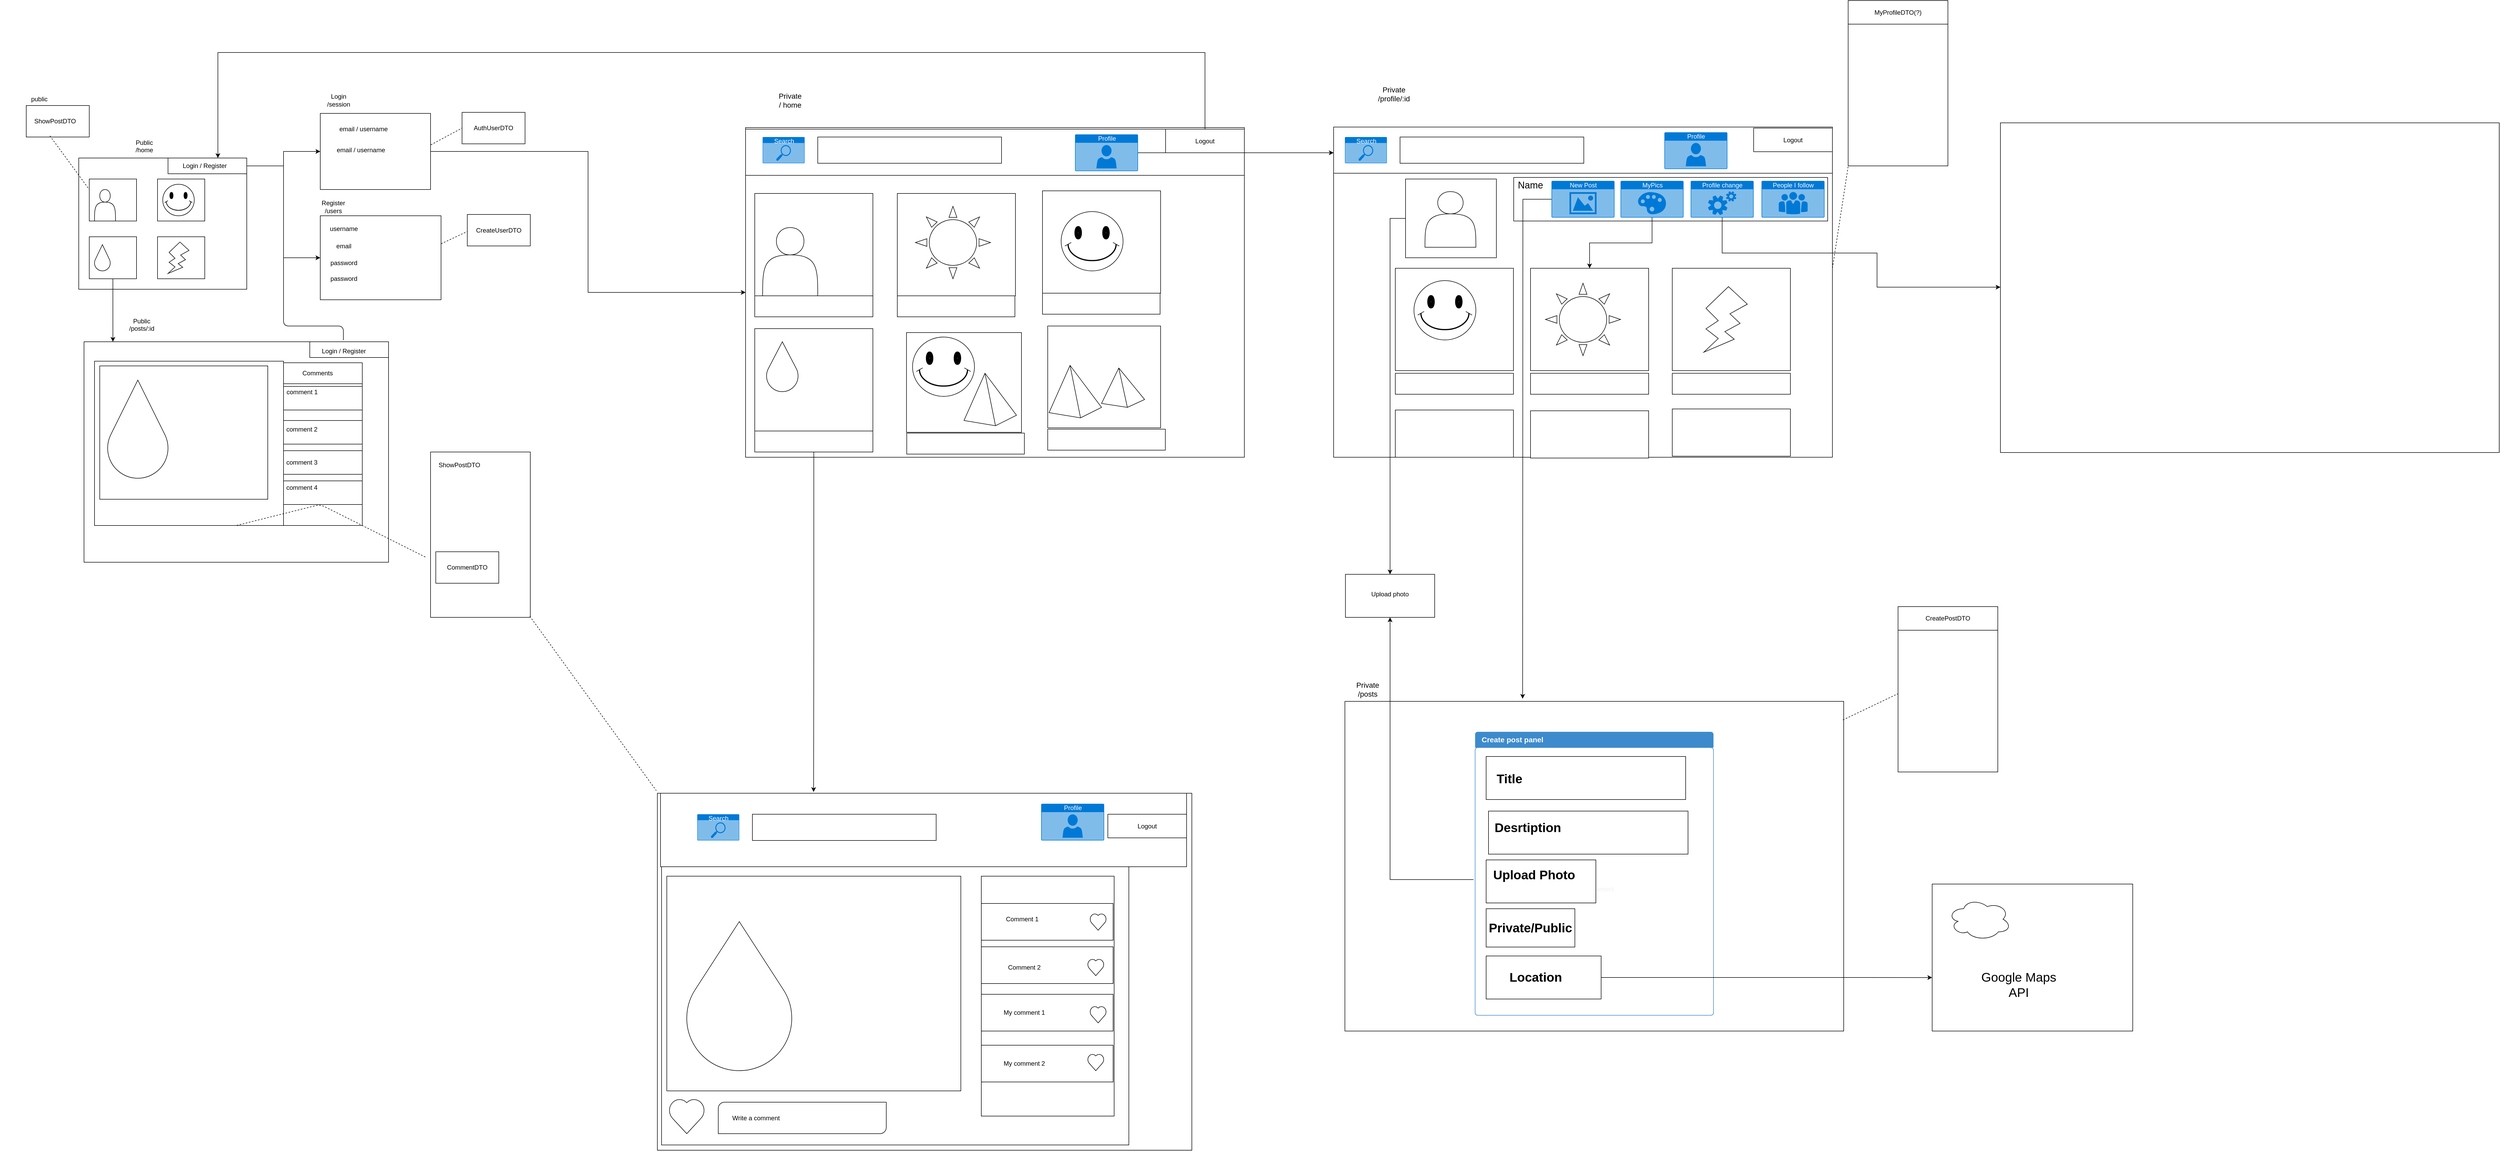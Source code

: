 <mxfile version="12.2.6" type="gitlab" pages="1">
  <diagram id="bNXygQLO8LMXLEQRobcn" name="Page-1">
    <mxGraphModel dx="2615" dy="2204" grid="1" gridSize="10" guides="1" tooltips="1" connect="1" arrows="1" fold="1" page="1" pageScale="1" pageWidth="827" pageHeight="1169" math="0" shadow="0">
      <root>
        <mxCell id="0"/>
        <mxCell id="1" parent="0"/>
        <mxCell id="ZeyeyYZVUVEV75W58zli-1" value="" style="rounded=0;whiteSpace=wrap;html=1;" vertex="1" parent="1">
          <mxGeometry x="60" y="120" width="320" height="250" as="geometry"/>
        </mxCell>
        <mxCell id="ZeyeyYZVUVEV75W58zli-2" value="&lt;div&gt;Public&lt;/div&gt;&lt;div&gt;/home&lt;/div&gt;&lt;div&gt;&lt;br&gt;&lt;/div&gt;" style="text;html=1;strokeColor=none;fillColor=none;align=center;verticalAlign=middle;whiteSpace=wrap;rounded=0;" vertex="1" parent="1">
          <mxGeometry x="110" y="80" width="150" height="50" as="geometry"/>
        </mxCell>
        <mxCell id="ZeyeyYZVUVEV75W58zli-4" value="" style="rounded=0;whiteSpace=wrap;html=1;" vertex="1" parent="1">
          <mxGeometry x="80" y="160" width="90" height="80" as="geometry"/>
        </mxCell>
        <mxCell id="ZeyeyYZVUVEV75W58zli-6" value="" style="rounded=0;whiteSpace=wrap;html=1;" vertex="1" parent="1">
          <mxGeometry x="210" y="160" width="90" height="80" as="geometry"/>
        </mxCell>
        <mxCell id="ZeyeyYZVUVEV75W58zli-51" style="edgeStyle=orthogonalEdgeStyle;rounded=0;orthogonalLoop=1;jettySize=auto;html=1;exitX=0.5;exitY=1;exitDx=0;exitDy=0;" edge="1" parent="1" source="ZeyeyYZVUVEV75W58zli-7">
          <mxGeometry relative="1" as="geometry">
            <mxPoint x="125.069" y="470" as="targetPoint"/>
          </mxGeometry>
        </mxCell>
        <mxCell id="ZeyeyYZVUVEV75W58zli-7" value="" style="rounded=0;whiteSpace=wrap;html=1;" vertex="1" parent="1">
          <mxGeometry x="80" y="270" width="90" height="80" as="geometry"/>
        </mxCell>
        <mxCell id="ZeyeyYZVUVEV75W58zli-8" value="" style="rounded=0;whiteSpace=wrap;html=1;" vertex="1" parent="1">
          <mxGeometry x="210" y="270" width="90" height="80" as="geometry"/>
        </mxCell>
        <mxCell id="ZeyeyYZVUVEV75W58zli-15" value="" style="shape=actor;whiteSpace=wrap;html=1;" vertex="1" parent="1">
          <mxGeometry x="90" y="180" width="40" height="60" as="geometry"/>
        </mxCell>
        <mxCell id="ZeyeyYZVUVEV75W58zli-16" value="" style="verticalLabelPosition=bottom;verticalAlign=top;html=1;shape=mxgraph.basic.smiley" vertex="1" parent="1">
          <mxGeometry x="220" y="170" width="60" height="60" as="geometry"/>
        </mxCell>
        <mxCell id="ZeyeyYZVUVEV75W58zli-17" value="" style="verticalLabelPosition=bottom;verticalAlign=top;html=1;shape=mxgraph.basic.drop" vertex="1" parent="1">
          <mxGeometry x="90" y="285" width="30" height="50" as="geometry"/>
        </mxCell>
        <mxCell id="ZeyeyYZVUVEV75W58zli-18" value="" style="verticalLabelPosition=bottom;verticalAlign=top;html=1;shape=mxgraph.basic.flash" vertex="1" parent="1">
          <mxGeometry x="230" y="280" width="40" height="60" as="geometry"/>
        </mxCell>
        <mxCell id="ZeyeyYZVUVEV75W58zli-22" value="" style="verticalLabelPosition=bottom;verticalAlign=top;html=1;shape=mxgraph.basic.rect;fillColor2=none;strokeWidth=1;size=20;indent=5;" vertex="1" parent="1">
          <mxGeometry x="-40" y="20" width="120" height="60" as="geometry"/>
        </mxCell>
        <mxCell id="ZeyeyYZVUVEV75W58zli-23" value="ShowPostDTO" style="text;html=1;strokeColor=none;fillColor=none;align=center;verticalAlign=middle;whiteSpace=wrap;rounded=0;" vertex="1" parent="1">
          <mxGeometry x="-60" y="25" width="150" height="50" as="geometry"/>
        </mxCell>
        <mxCell id="ZeyeyYZVUVEV75W58zli-32" style="edgeStyle=orthogonalEdgeStyle;rounded=0;orthogonalLoop=1;jettySize=auto;html=1;exitX=1;exitY=0.5;exitDx=0;exitDy=0;entryX=0;entryY=0.5;entryDx=0;entryDy=0;" edge="1" parent="1" source="ZeyeyYZVUVEV75W58zli-25" target="ZeyeyYZVUVEV75W58zli-28">
          <mxGeometry relative="1" as="geometry"/>
        </mxCell>
        <mxCell id="ZeyeyYZVUVEV75W58zli-33" style="edgeStyle=orthogonalEdgeStyle;rounded=0;orthogonalLoop=1;jettySize=auto;html=1;entryX=0;entryY=0.5;entryDx=0;entryDy=0;" edge="1" parent="1" source="ZeyeyYZVUVEV75W58zli-25" target="ZeyeyYZVUVEV75W58zli-30">
          <mxGeometry relative="1" as="geometry"/>
        </mxCell>
        <mxCell id="ZeyeyYZVUVEV75W58zli-25" value="" style="rounded=0;whiteSpace=wrap;html=1;" vertex="1" parent="1">
          <mxGeometry x="230" y="120" width="150" height="30" as="geometry"/>
        </mxCell>
        <mxCell id="ZeyeyYZVUVEV75W58zli-26" value="Login / Register" style="text;html=1;strokeColor=none;fillColor=none;align=center;verticalAlign=middle;whiteSpace=wrap;rounded=0;" vertex="1" parent="1">
          <mxGeometry x="250" y="125" width="100" height="20" as="geometry"/>
        </mxCell>
        <mxCell id="ZeyeyYZVUVEV75W58zli-83" value="" style="edgeStyle=orthogonalEdgeStyle;rounded=0;orthogonalLoop=1;jettySize=auto;html=1;" edge="1" parent="1" source="ZeyeyYZVUVEV75W58zli-28" target="ZeyeyYZVUVEV75W58zli-82">
          <mxGeometry relative="1" as="geometry"/>
        </mxCell>
        <mxCell id="ZeyeyYZVUVEV75W58zli-28" value="" style="rounded=0;whiteSpace=wrap;html=1;" vertex="1" parent="1">
          <mxGeometry x="520" y="35" width="210" height="145" as="geometry"/>
        </mxCell>
        <mxCell id="ZeyeyYZVUVEV75W58zli-82" value="" style="rounded=0;whiteSpace=wrap;html=1;" vertex="1" parent="1">
          <mxGeometry x="1330" y="62" width="950" height="628" as="geometry"/>
        </mxCell>
        <mxCell id="ZeyeyYZVUVEV75W58zli-30" value="" style="rounded=0;whiteSpace=wrap;html=1;" vertex="1" parent="1">
          <mxGeometry x="520" y="230" width="230" height="160" as="geometry"/>
        </mxCell>
        <mxCell id="ZeyeyYZVUVEV75W58zli-34" value="&lt;div&gt;Login&lt;/div&gt;&lt;div&gt;/session&lt;br&gt;&lt;/div&gt;" style="text;html=1;strokeColor=none;fillColor=none;align=center;verticalAlign=middle;whiteSpace=wrap;rounded=0;" vertex="1" parent="1">
          <mxGeometry x="480" y="-15" width="150" height="50" as="geometry"/>
        </mxCell>
        <mxCell id="ZeyeyYZVUVEV75W58zli-35" value="&lt;div&gt;Register&lt;/div&gt;&lt;div&gt;/users&lt;br&gt;&lt;/div&gt;" style="text;html=1;strokeColor=none;fillColor=none;align=center;verticalAlign=middle;whiteSpace=wrap;rounded=0;" vertex="1" parent="1">
          <mxGeometry x="450" y="170" width="190" height="85" as="geometry"/>
        </mxCell>
        <mxCell id="ZeyeyYZVUVEV75W58zli-37" value="email / username" style="text;html=1;strokeColor=none;fillColor=none;align=center;verticalAlign=middle;whiteSpace=wrap;rounded=0;" vertex="1" parent="1">
          <mxGeometry x="525" y="55" width="155" height="20" as="geometry"/>
        </mxCell>
        <mxCell id="ZeyeyYZVUVEV75W58zli-39" value="username" style="text;html=1;strokeColor=none;fillColor=none;align=center;verticalAlign=middle;whiteSpace=wrap;rounded=0;" vertex="1" parent="1">
          <mxGeometry x="545" y="245" width="40" height="20" as="geometry"/>
        </mxCell>
        <mxCell id="ZeyeyYZVUVEV75W58zli-40" value="email" style="text;html=1;strokeColor=none;fillColor=none;align=center;verticalAlign=middle;whiteSpace=wrap;rounded=0;direction=south;" vertex="1" parent="1">
          <mxGeometry x="555" y="267.5" width="20" height="40" as="geometry"/>
        </mxCell>
        <mxCell id="ZeyeyYZVUVEV75W58zli-41" value="password" style="text;html=1;strokeColor=none;fillColor=none;align=center;verticalAlign=middle;whiteSpace=wrap;rounded=0;" vertex="1" parent="1">
          <mxGeometry x="545" y="310" width="40" height="20" as="geometry"/>
        </mxCell>
        <mxCell id="ZeyeyYZVUVEV75W58zli-42" value="password" style="text;html=1;strokeColor=none;fillColor=none;align=center;verticalAlign=middle;whiteSpace=wrap;rounded=0;" vertex="1" parent="1">
          <mxGeometry x="545" y="340" width="40" height="20" as="geometry"/>
        </mxCell>
        <mxCell id="ZeyeyYZVUVEV75W58zli-44" value="AuthUserDTO" style="rounded=0;whiteSpace=wrap;html=1;" vertex="1" parent="1">
          <mxGeometry x="790" y="33" width="120" height="60" as="geometry"/>
        </mxCell>
        <mxCell id="ZeyeyYZVUVEV75W58zli-45" value="CreateUserDTO" style="rounded=0;whiteSpace=wrap;html=1;" vertex="1" parent="1">
          <mxGeometry x="800" y="227.5" width="120" height="60" as="geometry"/>
        </mxCell>
        <mxCell id="ZeyeyYZVUVEV75W58zli-46" value="" style="endArrow=none;dashed=1;html=1;exitX=0.375;exitY=0.961;exitDx=0;exitDy=0;exitPerimeter=0;entryX=0;entryY=0.25;entryDx=0;entryDy=0;" edge="1" parent="1" source="ZeyeyYZVUVEV75W58zli-22" target="ZeyeyYZVUVEV75W58zli-4">
          <mxGeometry width="50" height="50" relative="1" as="geometry">
            <mxPoint x="-40" y="460" as="sourcePoint"/>
            <mxPoint x="10" y="410" as="targetPoint"/>
          </mxGeometry>
        </mxCell>
        <mxCell id="ZeyeyYZVUVEV75W58zli-47" value="" style="endArrow=none;dashed=1;html=1;exitX=1.003;exitY=0.413;exitDx=0;exitDy=0;exitPerimeter=0;entryX=0;entryY=0.5;entryDx=0;entryDy=0;" edge="1" parent="1" source="ZeyeyYZVUVEV75W58zli-28" target="ZeyeyYZVUVEV75W58zli-44">
          <mxGeometry width="50" height="50" relative="1" as="geometry">
            <mxPoint x="762.5" y="83.66" as="sourcePoint"/>
            <mxPoint x="837.5" y="186" as="targetPoint"/>
          </mxGeometry>
        </mxCell>
        <mxCell id="ZeyeyYZVUVEV75W58zli-49" value="" style="endArrow=none;dashed=1;html=1;exitX=1.003;exitY=0.413;exitDx=0;exitDy=0;exitPerimeter=0;" edge="1" parent="1">
          <mxGeometry width="50" height="50" relative="1" as="geometry">
            <mxPoint x="750.13" y="283.385" as="sourcePoint"/>
            <mxPoint x="800" y="260" as="targetPoint"/>
          </mxGeometry>
        </mxCell>
        <mxCell id="ZeyeyYZVUVEV75W58zli-50" value="email / username" style="text;html=1;strokeColor=none;fillColor=none;align=center;verticalAlign=middle;whiteSpace=wrap;rounded=0;" vertex="1" parent="1">
          <mxGeometry x="520" y="95" width="155" height="20" as="geometry"/>
        </mxCell>
        <mxCell id="ZeyeyYZVUVEV75W58zli-52" value="" style="rounded=0;whiteSpace=wrap;html=1;" vertex="1" parent="1">
          <mxGeometry x="70" y="470" width="580" height="420" as="geometry"/>
        </mxCell>
        <mxCell id="ZeyeyYZVUVEV75W58zli-55" value="" style="rounded=0;whiteSpace=wrap;html=1;" vertex="1" parent="1">
          <mxGeometry x="500" y="470" width="150" height="30" as="geometry"/>
        </mxCell>
        <mxCell id="ZeyeyYZVUVEV75W58zli-53" value="Login / Register" style="text;html=1;strokeColor=none;fillColor=none;align=center;verticalAlign=middle;whiteSpace=wrap;rounded=0;" vertex="1" parent="1">
          <mxGeometry x="515" y="480" width="100" height="15" as="geometry"/>
        </mxCell>
        <mxCell id="ZeyeyYZVUVEV75W58zli-56" value="" style="rounded=0;whiteSpace=wrap;html=1;" vertex="1" parent="1">
          <mxGeometry x="90" y="507" width="360" height="313" as="geometry"/>
        </mxCell>
        <mxCell id="ZeyeyYZVUVEV75W58zli-57" value="" style="rounded=0;whiteSpace=wrap;html=1;" vertex="1" parent="1">
          <mxGeometry x="450" y="510" width="150" height="310" as="geometry"/>
        </mxCell>
        <mxCell id="ZeyeyYZVUVEV75W58zli-60" value="" style="rounded=0;whiteSpace=wrap;html=1;" vertex="1" parent="1">
          <mxGeometry x="730" y="680" width="190" height="315" as="geometry"/>
        </mxCell>
        <mxCell id="ZeyeyYZVUVEV75W58zli-61" value="ShowPostDTO" style="text;html=1;strokeColor=none;fillColor=none;align=center;verticalAlign=middle;whiteSpace=wrap;rounded=0;" vertex="1" parent="1">
          <mxGeometry x="710" y="680" width="150" height="50" as="geometry"/>
        </mxCell>
        <mxCell id="ZeyeyYZVUVEV75W58zli-62" value="" style="rounded=0;whiteSpace=wrap;html=1;" vertex="1" parent="1">
          <mxGeometry x="450" y="510" width="150" height="40" as="geometry"/>
        </mxCell>
        <mxCell id="ZeyeyYZVUVEV75W58zli-63" value="Comments" style="text;html=1;strokeColor=none;fillColor=none;align=center;verticalAlign=middle;whiteSpace=wrap;rounded=0;" vertex="1" parent="1">
          <mxGeometry x="450" y="520" width="130" height="20" as="geometry"/>
        </mxCell>
        <mxCell id="ZeyeyYZVUVEV75W58zli-66" value="" style="rounded=0;whiteSpace=wrap;html=1;" vertex="1" parent="1">
          <mxGeometry x="100" y="516" width="320" height="254" as="geometry"/>
        </mxCell>
        <mxCell id="ZeyeyYZVUVEV75W58zli-67" value="" style="verticalLabelPosition=bottom;verticalAlign=top;html=1;shape=mxgraph.basic.drop" vertex="1" parent="1">
          <mxGeometry x="115" y="543" width="115" height="187" as="geometry"/>
        </mxCell>
        <mxCell id="ZeyeyYZVUVEV75W58zli-68" value="" style="rounded=0;whiteSpace=wrap;html=1;" vertex="1" parent="1">
          <mxGeometry x="450" y="555" width="150" height="45" as="geometry"/>
        </mxCell>
        <mxCell id="ZeyeyYZVUVEV75W58zli-71" value="" style="endArrow=none;html=1;" edge="1" parent="1">
          <mxGeometry width="50" height="50" relative="1" as="geometry">
            <mxPoint x="564" y="467" as="sourcePoint"/>
            <mxPoint x="450" y="310" as="targetPoint"/>
            <Array as="points">
              <mxPoint x="564" y="440"/>
              <mxPoint x="450" y="440"/>
            </Array>
          </mxGeometry>
        </mxCell>
        <mxCell id="ZeyeyYZVUVEV75W58zli-73" value="" style="rounded=0;whiteSpace=wrap;html=1;" vertex="1" parent="1">
          <mxGeometry x="450" y="620" width="150" height="45" as="geometry"/>
        </mxCell>
        <mxCell id="ZeyeyYZVUVEV75W58zli-74" value="" style="rounded=0;whiteSpace=wrap;html=1;" vertex="1" parent="1">
          <mxGeometry x="450" y="677.5" width="150" height="45" as="geometry"/>
        </mxCell>
        <mxCell id="ZeyeyYZVUVEV75W58zli-75" value="" style="rounded=0;whiteSpace=wrap;html=1;" vertex="1" parent="1">
          <mxGeometry x="450" y="735" width="150" height="45" as="geometry"/>
        </mxCell>
        <mxCell id="ZeyeyYZVUVEV75W58zli-76" value="comment 1" style="text;html=1;strokeColor=none;fillColor=none;align=center;verticalAlign=middle;whiteSpace=wrap;rounded=0;" vertex="1" parent="1">
          <mxGeometry x="402.5" y="548" width="165" height="36" as="geometry"/>
        </mxCell>
        <mxCell id="ZeyeyYZVUVEV75W58zli-77" value="comment 2" style="text;html=1;strokeColor=none;fillColor=none;align=center;verticalAlign=middle;whiteSpace=wrap;rounded=0;" vertex="1" parent="1">
          <mxGeometry x="420" y="626.5" width="130" height="20" as="geometry"/>
        </mxCell>
        <mxCell id="ZeyeyYZVUVEV75W58zli-78" value="comment 3" style="text;html=1;strokeColor=none;fillColor=none;align=center;verticalAlign=middle;whiteSpace=wrap;rounded=0;" vertex="1" parent="1">
          <mxGeometry x="420" y="690" width="130" height="20" as="geometry"/>
        </mxCell>
        <mxCell id="ZeyeyYZVUVEV75W58zli-79" value="comment 4" style="text;html=1;strokeColor=none;fillColor=none;align=center;verticalAlign=middle;whiteSpace=wrap;rounded=0;" vertex="1" parent="1">
          <mxGeometry x="420" y="737.5" width="130" height="20" as="geometry"/>
        </mxCell>
        <mxCell id="ZeyeyYZVUVEV75W58zli-80" value="" style="endArrow=none;dashed=1;html=1;entryX=0.75;entryY=1;entryDx=0;entryDy=0;" edge="1" parent="1" target="ZeyeyYZVUVEV75W58zli-56">
          <mxGeometry width="50" height="50" relative="1" as="geometry">
            <mxPoint x="720" y="880" as="sourcePoint"/>
            <mxPoint x="-10" y="1020" as="targetPoint"/>
            <Array as="points">
              <mxPoint x="520" y="780"/>
            </Array>
          </mxGeometry>
        </mxCell>
        <mxCell id="ZeyeyYZVUVEV75W58zli-81" value="CommentDTO" style="rounded=0;whiteSpace=wrap;html=1;" vertex="1" parent="1">
          <mxGeometry x="740" y="870" width="120" height="60" as="geometry"/>
        </mxCell>
        <mxCell id="ZeyeyYZVUVEV75W58zli-84" value="&lt;div&gt;Public&lt;/div&gt;&lt;div&gt;/posts/:id&lt;/div&gt;&lt;div&gt;&lt;br&gt;&lt;/div&gt;" style="text;html=1;strokeColor=none;fillColor=none;align=center;verticalAlign=middle;whiteSpace=wrap;rounded=0;" vertex="1" parent="1">
          <mxGeometry x="105" y="420" width="150" height="50" as="geometry"/>
        </mxCell>
        <mxCell id="ZeyeyYZVUVEV75W58zli-85" value="&lt;div&gt;&lt;font style=&quot;font-size: 14px&quot;&gt;Private &lt;br&gt;&lt;/font&gt;&lt;/div&gt;&lt;div&gt;&lt;font style=&quot;font-size: 14px&quot;&gt;/ home&lt;/font&gt;&lt;/div&gt;" style="text;html=1;strokeColor=none;fillColor=none;align=center;verticalAlign=middle;whiteSpace=wrap;rounded=0;" vertex="1" parent="1">
          <mxGeometry x="1300" y="-42" width="230" height="104" as="geometry"/>
        </mxCell>
        <mxCell id="ZeyeyYZVUVEV75W58zli-86" value="public" style="text;html=1;strokeColor=none;fillColor=none;align=center;verticalAlign=middle;whiteSpace=wrap;rounded=0;" vertex="1" parent="1">
          <mxGeometry x="-90" y="-17" width="150" height="50" as="geometry"/>
        </mxCell>
        <mxCell id="ZeyeyYZVUVEV75W58zli-87" value="" style="rounded=0;whiteSpace=wrap;html=1;" vertex="1" parent="1">
          <mxGeometry x="1347.5" y="187.5" width="225" height="195" as="geometry"/>
        </mxCell>
        <mxCell id="ZeyeyYZVUVEV75W58zli-91" value="" style="rounded=0;whiteSpace=wrap;html=1;" vertex="1" parent="1">
          <mxGeometry x="1619" y="187.5" width="225" height="195" as="geometry"/>
        </mxCell>
        <mxCell id="ZeyeyYZVUVEV75W58zli-92" value="" style="rounded=0;whiteSpace=wrap;html=1;" vertex="1" parent="1">
          <mxGeometry x="1347.5" y="445" width="225" height="195" as="geometry"/>
        </mxCell>
        <mxCell id="ZeyeyYZVUVEV75W58zli-93" value="" style="rounded=0;whiteSpace=wrap;html=1;" vertex="1" parent="1">
          <mxGeometry x="1636.5" y="452.5" width="219" height="190" as="geometry"/>
        </mxCell>
        <mxCell id="ZeyeyYZVUVEV75W58zli-94" value="" style="rounded=0;whiteSpace=wrap;html=1;" vertex="1" parent="1">
          <mxGeometry x="1895.5" y="182.5" width="225" height="195" as="geometry"/>
        </mxCell>
        <mxCell id="ZeyeyYZVUVEV75W58zli-95" value="" style="shape=actor;whiteSpace=wrap;html=1;" vertex="1" parent="1">
          <mxGeometry x="1362.5" y="252.5" width="105" height="130" as="geometry"/>
        </mxCell>
        <mxCell id="ZeyeyYZVUVEV75W58zli-96" value="" style="verticalLabelPosition=bottom;verticalAlign=top;html=1;shape=mxgraph.basic.smiley" vertex="1" parent="1">
          <mxGeometry x="1931" y="222" width="118" height="113" as="geometry"/>
        </mxCell>
        <mxCell id="ZeyeyYZVUVEV75W58zli-97" value="" style="verticalLabelPosition=bottom;verticalAlign=top;html=1;shape=mxgraph.basic.drop" vertex="1" parent="1">
          <mxGeometry x="1370" y="470" width="60" height="95" as="geometry"/>
        </mxCell>
        <mxCell id="ZeyeyYZVUVEV75W58zli-101" value="" style="rounded=0;whiteSpace=wrap;html=1;" vertex="1" parent="1">
          <mxGeometry x="1905.5" y="440" width="215" height="194" as="geometry"/>
        </mxCell>
        <mxCell id="ZeyeyYZVUVEV75W58zli-100" value="" style="verticalLabelPosition=bottom;verticalAlign=top;html=1;shape=mxgraph.basic.pyramid;dx1=0.4;dx2=0.6;dy1=0.9;dy2=0.8;" vertex="1" parent="1">
          <mxGeometry x="1746" y="530" width="100" height="100" as="geometry"/>
        </mxCell>
        <mxCell id="ZeyeyYZVUVEV75W58zli-102" value="" style="verticalLabelPosition=bottom;verticalAlign=top;html=1;shape=mxgraph.basic.pyramid;dx1=0.4;dx2=0.6;dy1=0.9;dy2=0.8;" vertex="1" parent="1">
          <mxGeometry x="2008" y="520" width="82" height="75" as="geometry"/>
        </mxCell>
        <mxCell id="ZeyeyYZVUVEV75W58zli-105" value="" style="rounded=0;whiteSpace=wrap;html=1;" vertex="1" parent="1">
          <mxGeometry x="1330" y="65" width="950" height="88" as="geometry"/>
        </mxCell>
        <mxCell id="ZeyeyYZVUVEV75W58zli-106" value="Search" style="html=1;strokeColor=none;fillColor=#0079D6;labelPosition=center;verticalLabelPosition=middle;verticalAlign=top;align=center;fontSize=12;outlineConnect=0;spacingTop=-6;fontColor=#FFFFFF;shape=mxgraph.sitemap.search;" vertex="1" parent="1">
          <mxGeometry x="1362.5" y="80" width="80" height="50" as="geometry"/>
        </mxCell>
        <mxCell id="ZeyeyYZVUVEV75W58zli-107" value="" style="rounded=0;whiteSpace=wrap;html=1;" vertex="1" parent="1">
          <mxGeometry x="1467.5" y="80" width="350" height="50" as="geometry"/>
        </mxCell>
        <mxCell id="ZeyeyYZVUVEV75W58zli-108" value="" style="rounded=0;whiteSpace=wrap;html=1;" vertex="1" parent="1">
          <mxGeometry x="1347.5" y="382.5" width="225" height="40" as="geometry"/>
        </mxCell>
        <mxCell id="ZeyeyYZVUVEV75W58zli-283" style="edgeStyle=orthogonalEdgeStyle;rounded=0;orthogonalLoop=1;jettySize=auto;html=1;entryX=0.291;entryY=-0.017;entryDx=0;entryDy=0;entryPerimeter=0;" edge="1" parent="1" source="ZeyeyYZVUVEV75W58zli-109" target="ZeyeyYZVUVEV75W58zli-246">
          <mxGeometry relative="1" as="geometry"/>
        </mxCell>
        <mxCell id="ZeyeyYZVUVEV75W58zli-109" value="" style="rounded=0;whiteSpace=wrap;html=1;" vertex="1" parent="1">
          <mxGeometry x="1347.5" y="640" width="225" height="40" as="geometry"/>
        </mxCell>
        <mxCell id="ZeyeyYZVUVEV75W58zli-110" value="" style="rounded=0;whiteSpace=wrap;html=1;" vertex="1" parent="1">
          <mxGeometry x="1637" y="644" width="224" height="40" as="geometry"/>
        </mxCell>
        <mxCell id="ZeyeyYZVUVEV75W58zli-111" value="" style="rounded=0;whiteSpace=wrap;html=1;" vertex="1" parent="1">
          <mxGeometry x="1619" y="382.5" width="224" height="40" as="geometry"/>
        </mxCell>
        <mxCell id="ZeyeyYZVUVEV75W58zli-112" value="" style="rounded=0;whiteSpace=wrap;html=1;" vertex="1" parent="1">
          <mxGeometry x="1895.5" y="377.5" width="224" height="40" as="geometry"/>
        </mxCell>
        <mxCell id="ZeyeyYZVUVEV75W58zli-113" value="" style="rounded=0;whiteSpace=wrap;html=1;" vertex="1" parent="1">
          <mxGeometry x="1905.5" y="636.5" width="224" height="40" as="geometry"/>
        </mxCell>
        <mxCell id="ZeyeyYZVUVEV75W58zli-118" style="edgeStyle=orthogonalEdgeStyle;rounded=0;orthogonalLoop=1;jettySize=auto;html=1;" edge="1" parent="1" source="ZeyeyYZVUVEV75W58zli-114">
          <mxGeometry relative="1" as="geometry">
            <mxPoint x="2450" y="110.0" as="targetPoint"/>
          </mxGeometry>
        </mxCell>
        <mxCell id="ZeyeyYZVUVEV75W58zli-114" value="Profile" style="html=1;strokeColor=none;fillColor=#0079D6;labelPosition=center;verticalLabelPosition=middle;verticalAlign=top;align=center;fontSize=12;outlineConnect=0;spacingTop=-6;fontColor=#FFFFFF;shape=mxgraph.sitemap.profile;" vertex="1" parent="1">
          <mxGeometry x="1957.5" y="75" width="120" height="70" as="geometry"/>
        </mxCell>
        <mxCell id="ZeyeyYZVUVEV75W58zli-117" style="edgeStyle=orthogonalEdgeStyle;rounded=0;orthogonalLoop=1;jettySize=auto;html=1;exitX=0.5;exitY=0;exitDx=0;exitDy=0;" edge="1" parent="1" source="ZeyeyYZVUVEV75W58zli-115">
          <mxGeometry relative="1" as="geometry">
            <mxPoint x="325" y="120" as="targetPoint"/>
            <Array as="points">
              <mxPoint x="2205" y="-81"/>
              <mxPoint x="325" y="-81"/>
            </Array>
          </mxGeometry>
        </mxCell>
        <mxCell id="ZeyeyYZVUVEV75W58zli-115" value="Logout" style="rounded=0;whiteSpace=wrap;html=1;" vertex="1" parent="1">
          <mxGeometry x="2130" y="65" width="150" height="45" as="geometry"/>
        </mxCell>
        <mxCell id="ZeyeyYZVUVEV75W58zli-119" value="" style="rounded=0;whiteSpace=wrap;html=1;" vertex="1" parent="1">
          <mxGeometry x="2450" y="62" width="950" height="628" as="geometry"/>
        </mxCell>
        <mxCell id="ZeyeyYZVUVEV75W58zli-120" value="&lt;div&gt;&lt;font style=&quot;font-size: 14px&quot;&gt;Private &lt;br&gt;&lt;/font&gt;&lt;/div&gt;&lt;div&gt;&lt;font style=&quot;font-size: 14px&quot;&gt;/profile/:id&lt;br&gt;&lt;/font&gt;&lt;/div&gt;" style="text;html=1;strokeColor=none;fillColor=none;align=center;verticalAlign=middle;whiteSpace=wrap;rounded=0;" vertex="1" parent="1">
          <mxGeometry x="2450" y="-54" width="230" height="104" as="geometry"/>
        </mxCell>
        <mxCell id="ZeyeyYZVUVEV75W58zli-122" value="" style="rounded=0;whiteSpace=wrap;html=1;direction=north;" vertex="1" parent="1">
          <mxGeometry x="2587" y="160" width="173" height="150" as="geometry"/>
        </mxCell>
        <mxCell id="ZeyeyYZVUVEV75W58zli-142" style="edgeStyle=orthogonalEdgeStyle;rounded=0;orthogonalLoop=1;jettySize=auto;html=1;entryX=0.5;entryY=0;entryDx=0;entryDy=0;exitX=0.5;exitY=0;exitDx=0;exitDy=0;" edge="1" parent="1" source="ZeyeyYZVUVEV75W58zli-122" target="ZeyeyYZVUVEV75W58zli-125">
          <mxGeometry relative="1" as="geometry"/>
        </mxCell>
        <mxCell id="ZeyeyYZVUVEV75W58zli-121" value="" style="shape=actor;whiteSpace=wrap;html=1;" vertex="1" parent="1">
          <mxGeometry x="2624" y="184" width="97" height="106" as="geometry"/>
        </mxCell>
        <mxCell id="ZeyeyYZVUVEV75W58zli-125" value="" style="rounded=0;whiteSpace=wrap;html=1;" vertex="1" parent="1">
          <mxGeometry x="2472.5" y="913" width="170" height="82" as="geometry"/>
        </mxCell>
        <mxCell id="ZeyeyYZVUVEV75W58zli-126" value="Upload photo" style="text;html=1;strokeColor=none;fillColor=none;align=center;verticalAlign=middle;whiteSpace=wrap;rounded=0;" vertex="1" parent="1">
          <mxGeometry x="2485" y="930" width="145" height="42" as="geometry"/>
        </mxCell>
        <mxCell id="ZeyeyYZVUVEV75W58zli-128" value="" style="rounded=0;whiteSpace=wrap;html=1;" vertex="1" parent="1">
          <mxGeometry x="2450" y="61" width="950" height="88" as="geometry"/>
        </mxCell>
        <mxCell id="ZeyeyYZVUVEV75W58zli-129" value="Search" style="html=1;strokeColor=none;fillColor=#0079D6;labelPosition=center;verticalLabelPosition=middle;verticalAlign=top;align=center;fontSize=12;outlineConnect=0;spacingTop=-6;fontColor=#FFFFFF;shape=mxgraph.sitemap.search;" vertex="1" parent="1">
          <mxGeometry x="2471.5" y="80" width="80" height="50" as="geometry"/>
        </mxCell>
        <mxCell id="ZeyeyYZVUVEV75W58zli-130" value="" style="rounded=0;whiteSpace=wrap;html=1;" vertex="1" parent="1">
          <mxGeometry x="2576.5" y="80" width="350" height="50" as="geometry"/>
        </mxCell>
        <mxCell id="ZeyeyYZVUVEV75W58zli-131" value="Profile" style="html=1;strokeColor=none;fillColor=#0079D6;labelPosition=center;verticalLabelPosition=middle;verticalAlign=top;align=center;fontSize=12;outlineConnect=0;spacingTop=-6;fontColor=#FFFFFF;shape=mxgraph.sitemap.profile;" vertex="1" parent="1">
          <mxGeometry x="3080" y="71" width="120" height="70" as="geometry"/>
        </mxCell>
        <mxCell id="ZeyeyYZVUVEV75W58zli-132" value="Logout" style="rounded=0;whiteSpace=wrap;html=1;" vertex="1" parent="1">
          <mxGeometry x="3250" y="63" width="150" height="45" as="geometry"/>
        </mxCell>
        <mxCell id="ZeyeyYZVUVEV75W58zli-139" value="" style="rounded=0;whiteSpace=wrap;html=1;" vertex="1" parent="1">
          <mxGeometry x="2793" y="157" width="598" height="83" as="geometry"/>
        </mxCell>
        <mxCell id="ZeyeyYZVUVEV75W58zli-290" style="edgeStyle=orthogonalEdgeStyle;rounded=0;orthogonalLoop=1;jettySize=auto;html=1;" edge="1" parent="1" source="ZeyeyYZVUVEV75W58zli-143" target="ZeyeyYZVUVEV75W58zli-286">
          <mxGeometry relative="1" as="geometry">
            <Array as="points">
              <mxPoint x="3190" y="301"/>
              <mxPoint x="3485" y="301"/>
              <mxPoint x="3485" y="366"/>
            </Array>
          </mxGeometry>
        </mxCell>
        <mxCell id="ZeyeyYZVUVEV75W58zli-143" value="Profile change" style="html=1;strokeColor=none;fillColor=#0079D6;labelPosition=center;verticalLabelPosition=middle;verticalAlign=top;align=center;fontSize=12;outlineConnect=0;spacingTop=-6;fontColor=#FFFFFF;shape=mxgraph.sitemap.services;" vertex="1" parent="1">
          <mxGeometry x="3130" y="163.5" width="120" height="70" as="geometry"/>
        </mxCell>
        <mxCell id="ZeyeyYZVUVEV75W58zli-144" value="People I follow" style="html=1;strokeColor=none;fillColor=#0079D6;labelPosition=center;verticalLabelPosition=middle;verticalAlign=top;align=center;fontSize=12;outlineConnect=0;spacingTop=-6;fontColor=#FFFFFF;shape=mxgraph.sitemap.about_us;" vertex="1" parent="1">
          <mxGeometry x="3265" y="163.5" width="120" height="70" as="geometry"/>
        </mxCell>
        <mxCell id="ZeyeyYZVUVEV75W58zli-287" style="edgeStyle=orthogonalEdgeStyle;rounded=0;orthogonalLoop=1;jettySize=auto;html=1;" edge="1" parent="1" source="ZeyeyYZVUVEV75W58zli-145" target="ZeyeyYZVUVEV75W58zli-153">
          <mxGeometry relative="1" as="geometry"/>
        </mxCell>
        <mxCell id="ZeyeyYZVUVEV75W58zli-145" value="MyPics" style="html=1;strokeColor=none;fillColor=#0079D6;labelPosition=center;verticalLabelPosition=middle;verticalAlign=top;align=center;fontSize=12;outlineConnect=0;spacingTop=-6;fontColor=#FFFFFF;shape=mxgraph.sitemap.gallery;" vertex="1" parent="1">
          <mxGeometry x="2996.5" y="163.5" width="120" height="70" as="geometry"/>
        </mxCell>
        <mxCell id="ZeyeyYZVUVEV75W58zli-146" value="" style="rounded=0;whiteSpace=wrap;html=1;" vertex="1" parent="1">
          <mxGeometry x="2567.5" y="330" width="225" height="195" as="geometry"/>
        </mxCell>
        <mxCell id="ZeyeyYZVUVEV75W58zli-147" value="" style="rounded=0;whiteSpace=wrap;html=1;" vertex="1" parent="1">
          <mxGeometry x="2567.5" y="530" width="225" height="40" as="geometry"/>
        </mxCell>
        <mxCell id="ZeyeyYZVUVEV75W58zli-153" value="" style="rounded=0;whiteSpace=wrap;html=1;" vertex="1" parent="1">
          <mxGeometry x="2825" y="330" width="225" height="195" as="geometry"/>
        </mxCell>
        <mxCell id="ZeyeyYZVUVEV75W58zli-154" value="" style="rounded=0;whiteSpace=wrap;html=1;" vertex="1" parent="1">
          <mxGeometry x="2825" y="530" width="225" height="40" as="geometry"/>
        </mxCell>
        <mxCell id="ZeyeyYZVUVEV75W58zli-155" value="" style="rounded=0;whiteSpace=wrap;html=1;" vertex="1" parent="1">
          <mxGeometry x="3095" y="330" width="225" height="195" as="geometry"/>
        </mxCell>
        <mxCell id="ZeyeyYZVUVEV75W58zli-156" value="" style="rounded=0;whiteSpace=wrap;html=1;" vertex="1" parent="1">
          <mxGeometry x="3095" y="530" width="225" height="40" as="geometry"/>
        </mxCell>
        <mxCell id="ZeyeyYZVUVEV75W58zli-157" value="" style="rounded=0;whiteSpace=wrap;html=1;" vertex="1" parent="1">
          <mxGeometry x="2567.5" y="600" width="225" height="90" as="geometry"/>
        </mxCell>
        <mxCell id="ZeyeyYZVUVEV75W58zli-159" value="" style="rounded=0;whiteSpace=wrap;html=1;" vertex="1" parent="1">
          <mxGeometry x="2825" y="601.5" width="225" height="90" as="geometry"/>
        </mxCell>
        <mxCell id="ZeyeyYZVUVEV75W58zli-160" value="" style="rounded=0;whiteSpace=wrap;html=1;" vertex="1" parent="1">
          <mxGeometry x="3095" y="598" width="225" height="90" as="geometry"/>
        </mxCell>
        <mxCell id="ZeyeyYZVUVEV75W58zli-136" value="&lt;font style=&quot;font-size: 18px&quot;&gt;Name&lt;/font&gt;" style="text;html=1;strokeColor=none;fillColor=none;align=center;verticalAlign=middle;whiteSpace=wrap;rounded=0;" vertex="1" parent="1">
          <mxGeometry x="2698" y="141" width="254" height="62" as="geometry"/>
        </mxCell>
        <mxCell id="ZeyeyYZVUVEV75W58zli-162" value="" style="verticalLabelPosition=bottom;verticalAlign=top;html=1;shape=mxgraph.basic.smiley" vertex="1" parent="1">
          <mxGeometry x="2603" y="353.5" width="118" height="113" as="geometry"/>
        </mxCell>
        <mxCell id="ZeyeyYZVUVEV75W58zli-99" value="" style="verticalLabelPosition=bottom;verticalAlign=top;html=1;shape=mxgraph.basic.sun" vertex="1" parent="1">
          <mxGeometry x="2853.5" y="358.5" width="143" height="138" as="geometry"/>
        </mxCell>
        <mxCell id="ZeyeyYZVUVEV75W58zli-163" value="" style="verticalLabelPosition=bottom;verticalAlign=top;html=1;shape=mxgraph.basic.sun" vertex="1" parent="1">
          <mxGeometry x="1653.5" y="212" width="143" height="138" as="geometry"/>
        </mxCell>
        <mxCell id="ZeyeyYZVUVEV75W58zli-98" value="" style="verticalLabelPosition=bottom;verticalAlign=top;html=1;shape=mxgraph.basic.flash" vertex="1" parent="1">
          <mxGeometry x="3155" y="365" width="83" height="125" as="geometry"/>
        </mxCell>
        <mxCell id="ZeyeyYZVUVEV75W58zli-164" value="" style="rounded=0;whiteSpace=wrap;html=1;" vertex="1" parent="1">
          <mxGeometry x="3430" y="-180" width="190" height="315" as="geometry"/>
        </mxCell>
        <mxCell id="ZeyeyYZVUVEV75W58zli-166" value="" style="endArrow=none;dashed=1;html=1;exitX=1.003;exitY=0.413;exitDx=0;exitDy=0;exitPerimeter=0;entryX=0;entryY=1.003;entryDx=0;entryDy=0;entryPerimeter=0;" edge="1" parent="1" target="ZeyeyYZVUVEV75W58zli-164">
          <mxGeometry width="50" height="50" relative="1" as="geometry">
            <mxPoint x="3400.13" y="329.385" as="sourcePoint"/>
            <mxPoint x="3450" y="306" as="targetPoint"/>
          </mxGeometry>
        </mxCell>
        <mxCell id="ZeyeyYZVUVEV75W58zli-167" value="MyProfileDTO(?)" style="rounded=0;whiteSpace=wrap;html=1;" vertex="1" parent="1">
          <mxGeometry x="3430" y="-180" width="190" height="45" as="geometry"/>
        </mxCell>
        <mxCell id="ZeyeyYZVUVEV75W58zli-176" style="edgeStyle=orthogonalEdgeStyle;rounded=0;orthogonalLoop=1;jettySize=auto;html=1;" edge="1" parent="1" source="ZeyeyYZVUVEV75W58zli-169">
          <mxGeometry relative="1" as="geometry">
            <mxPoint x="2810" y="1150" as="targetPoint"/>
          </mxGeometry>
        </mxCell>
        <mxCell id="ZeyeyYZVUVEV75W58zli-169" value="New Post" style="html=1;strokeColor=none;fillColor=#0079D6;labelPosition=center;verticalLabelPosition=middle;verticalAlign=top;align=center;fontSize=12;outlineConnect=0;spacingTop=-6;fontColor=#FFFFFF;shape=mxgraph.sitemap.photo;" vertex="1" parent="1">
          <mxGeometry x="2865" y="163.5" width="120" height="70" as="geometry"/>
        </mxCell>
        <mxCell id="ZeyeyYZVUVEV75W58zli-172" value="" style="verticalLabelPosition=bottom;verticalAlign=top;html=1;shape=mxgraph.basic.smiley" vertex="1" parent="1">
          <mxGeometry x="1648" y="461" width="118" height="113" as="geometry"/>
        </mxCell>
        <mxCell id="ZeyeyYZVUVEV75W58zli-173" value="" style="verticalLabelPosition=bottom;verticalAlign=top;html=1;shape=mxgraph.basic.pyramid;dx1=0.4;dx2=0.6;dy1=0.9;dy2=0.8;" vertex="1" parent="1">
          <mxGeometry x="1908" y="515" width="100" height="100" as="geometry"/>
        </mxCell>
        <mxCell id="ZeyeyYZVUVEV75W58zli-174" value="" style="rounded=0;whiteSpace=wrap;html=1;" vertex="1" parent="1">
          <mxGeometry x="2471.5" y="1155" width="950" height="628" as="geometry"/>
        </mxCell>
        <mxCell id="ZeyeyYZVUVEV75W58zli-177" value="&lt;div&gt;&lt;font style=&quot;font-size: 14px&quot;&gt;Private &lt;br&gt;&lt;/font&gt;&lt;/div&gt;&lt;div&gt;&lt;font style=&quot;font-size: 14px&quot;&gt;/posts&lt;br&gt;&lt;/font&gt;&lt;/div&gt;" style="text;html=1;strokeColor=none;fillColor=none;align=center;verticalAlign=middle;whiteSpace=wrap;rounded=0;" vertex="1" parent="1">
          <mxGeometry x="2400" y="1080" width="230" height="104" as="geometry"/>
        </mxCell>
        <mxCell id="ZeyeyYZVUVEV75W58zli-179" value="Panel content" style="html=1;shadow=0;dashed=0;shape=mxgraph.bootstrap.rrect;align=center;rSize=5;strokeColor=#3D8BCD;fontColor=#f0f0f0;spacingTop=30;whiteSpace=wrap;" vertex="1" parent="1">
          <mxGeometry x="2719.5" y="1243" width="454" height="510" as="geometry"/>
        </mxCell>
        <mxCell id="ZeyeyYZVUVEV75W58zli-180" value="Create post panel" style="html=1;shadow=0;dashed=0;shape=mxgraph.bootstrap.topButton;rSize=5;strokeColor=none;fillColor=#3D8BCD;fontColor=#ffffff;fontSize=14;fontStyle=1;align=left;spacingLeft=10;whiteSpace=wrap;resizeWidth=1;" vertex="1" parent="ZeyeyYZVUVEV75W58zli-179">
          <mxGeometry width="454.0" height="30" relative="1" as="geometry">
            <mxPoint y="-30" as="offset"/>
          </mxGeometry>
        </mxCell>
        <mxCell id="ZeyeyYZVUVEV75W58zli-225" value="" style="rounded=0;whiteSpace=wrap;html=1;" vertex="1" parent="ZeyeyYZVUVEV75W58zli-179">
          <mxGeometry x="21" y="17" width="380" height="82" as="geometry"/>
        </mxCell>
        <mxCell id="ZeyeyYZVUVEV75W58zli-226" value="" style="rounded=0;whiteSpace=wrap;html=1;" vertex="1" parent="ZeyeyYZVUVEV75W58zli-179">
          <mxGeometry x="25.5" y="121" width="380" height="82" as="geometry"/>
        </mxCell>
        <mxCell id="ZeyeyYZVUVEV75W58zli-227" value="" style="rounded=0;whiteSpace=wrap;html=1;" vertex="1" parent="ZeyeyYZVUVEV75W58zli-179">
          <mxGeometry x="21" y="214" width="209" height="82" as="geometry"/>
        </mxCell>
        <mxCell id="ZeyeyYZVUVEV75W58zli-228" value="" style="rounded=0;whiteSpace=wrap;html=1;" vertex="1" parent="ZeyeyYZVUVEV75W58zli-179">
          <mxGeometry x="21" y="307" width="169" height="73" as="geometry"/>
        </mxCell>
        <mxCell id="ZeyeyYZVUVEV75W58zli-229" value="&lt;div&gt;&lt;font style=&quot;font-size: 24px&quot;&gt;&lt;b&gt;&lt;font style=&quot;font-size: 18px&quot;&gt;&lt;font style=&quot;font-size: 24px&quot;&gt;Title &lt;/font&gt;&lt;br&gt;&lt;/font&gt;&lt;/b&gt;&lt;/font&gt;&lt;/div&gt;&lt;div&gt;&lt;font size=&quot;3&quot;&gt;&lt;b&gt;&lt;font style=&quot;font-size: 14px&quot;&gt;&lt;br&gt;&lt;/font&gt;&lt;/b&gt;&lt;/font&gt;&lt;/div&gt;" style="text;html=1;strokeColor=none;fillColor=none;align=center;verticalAlign=middle;whiteSpace=wrap;rounded=0;" vertex="1" parent="ZeyeyYZVUVEV75W58zli-179">
          <mxGeometry x="-50" y="17" width="230" height="104" as="geometry"/>
        </mxCell>
        <mxCell id="ZeyeyYZVUVEV75W58zli-230" value="&lt;div&gt;&lt;font style=&quot;font-size: 24px&quot;&gt;&lt;b&gt;&lt;font style=&quot;font-size: 18px&quot;&gt;&lt;font style=&quot;font-size: 24px&quot;&gt;Desrtiption&lt;/font&gt;&lt;br&gt;&lt;/font&gt;&lt;/b&gt;&lt;/font&gt;&lt;/div&gt;&lt;div&gt;&lt;font size=&quot;3&quot;&gt;&lt;b&gt;&lt;font style=&quot;font-size: 14px&quot;&gt;&lt;br&gt;&lt;/font&gt;&lt;/b&gt;&lt;/font&gt;&lt;/div&gt;" style="text;html=1;strokeColor=none;fillColor=none;align=center;verticalAlign=middle;whiteSpace=wrap;rounded=0;" vertex="1" parent="ZeyeyYZVUVEV75W58zli-179">
          <mxGeometry x="-14.5" y="110" width="230" height="104" as="geometry"/>
        </mxCell>
        <mxCell id="ZeyeyYZVUVEV75W58zli-231" value="&lt;div&gt;&lt;font style=&quot;font-size: 24px&quot;&gt;&lt;b&gt;Upload Photo&lt;/b&gt;&lt;/font&gt;&lt;font style=&quot;font-size: 24px&quot;&gt;&lt;b&gt;&lt;font style=&quot;font-size: 18px&quot;&gt;&lt;br&gt;&lt;/font&gt;&lt;/b&gt;&lt;/font&gt;&lt;/div&gt;&lt;div&gt;&lt;font size=&quot;3&quot;&gt;&lt;b&gt;&lt;font style=&quot;font-size: 14px&quot;&gt;&lt;br&gt;&lt;/font&gt;&lt;/b&gt;&lt;/font&gt;&lt;/div&gt;" style="text;html=1;strokeColor=none;fillColor=none;align=center;verticalAlign=middle;whiteSpace=wrap;rounded=0;" vertex="1" parent="ZeyeyYZVUVEV75W58zli-179">
          <mxGeometry x="-3" y="199.5" width="230" height="104" as="geometry"/>
        </mxCell>
        <mxCell id="ZeyeyYZVUVEV75W58zli-232" value="&lt;font style=&quot;font-size: 24px&quot;&gt;Private/Public&lt;/font&gt;" style="text;html=1;strokeColor=none;fillColor=none;align=center;verticalAlign=middle;whiteSpace=wrap;rounded=0;fontStyle=1" vertex="1" parent="ZeyeyYZVUVEV75W58zli-179">
          <mxGeometry x="-9.5" y="291.5" width="230" height="104" as="geometry"/>
        </mxCell>
        <mxCell id="ZeyeyYZVUVEV75W58zli-234" value="" style="rounded=0;whiteSpace=wrap;html=1;" vertex="1" parent="ZeyeyYZVUVEV75W58zli-179">
          <mxGeometry x="21" y="397" width="219" height="82" as="geometry"/>
        </mxCell>
        <mxCell id="ZeyeyYZVUVEV75W58zli-235" value="&lt;font style=&quot;font-size: 24px&quot;&gt;Location&lt;/font&gt;" style="text;html=1;strokeColor=none;fillColor=none;align=center;verticalAlign=middle;whiteSpace=wrap;rounded=0;fontStyle=1" vertex="1" parent="ZeyeyYZVUVEV75W58zli-179">
          <mxGeometry y="386" width="230" height="104" as="geometry"/>
        </mxCell>
        <mxCell id="ZeyeyYZVUVEV75W58zli-236" style="edgeStyle=orthogonalEdgeStyle;rounded=0;orthogonalLoop=1;jettySize=auto;html=1;entryX=0.5;entryY=1;entryDx=0;entryDy=0;" edge="1" parent="1" source="ZeyeyYZVUVEV75W58zli-231" target="ZeyeyYZVUVEV75W58zli-125">
          <mxGeometry relative="1" as="geometry"/>
        </mxCell>
        <mxCell id="ZeyeyYZVUVEV75W58zli-237" value="" style="rounded=0;whiteSpace=wrap;html=1;" vertex="1" parent="1">
          <mxGeometry x="3590" y="1503" width="382" height="280" as="geometry"/>
        </mxCell>
        <mxCell id="ZeyeyYZVUVEV75W58zli-239" style="edgeStyle=orthogonalEdgeStyle;rounded=0;orthogonalLoop=1;jettySize=auto;html=1;exitX=1;exitY=0.5;exitDx=0;exitDy=0;entryX=0;entryY=0.636;entryDx=0;entryDy=0;entryPerimeter=0;" edge="1" parent="1" source="ZeyeyYZVUVEV75W58zli-234" target="ZeyeyYZVUVEV75W58zli-237">
          <mxGeometry relative="1" as="geometry"/>
        </mxCell>
        <mxCell id="ZeyeyYZVUVEV75W58zli-240" value="" style="ellipse;shape=cloud;whiteSpace=wrap;html=1;" vertex="1" parent="1">
          <mxGeometry x="3620" y="1530" width="120" height="80" as="geometry"/>
        </mxCell>
        <mxCell id="ZeyeyYZVUVEV75W58zli-241" value="&lt;font style=&quot;font-size: 24px&quot;&gt;Google Maps API&lt;/font&gt;" style="text;html=1;strokeColor=none;fillColor=none;align=center;verticalAlign=middle;whiteSpace=wrap;rounded=0;" vertex="1" parent="1">
          <mxGeometry x="3680" y="1670" width="150" height="50" as="geometry"/>
        </mxCell>
        <mxCell id="ZeyeyYZVUVEV75W58zli-242" value="" style="rounded=0;whiteSpace=wrap;html=1;" vertex="1" parent="1">
          <mxGeometry x="3525" y="974.5" width="190" height="315" as="geometry"/>
        </mxCell>
        <mxCell id="ZeyeyYZVUVEV75W58zli-243" value="" style="endArrow=none;dashed=1;html=1;exitX=1.003;exitY=0.413;exitDx=0;exitDy=0;exitPerimeter=0;entryX=-0.002;entryY=0.527;entryDx=0;entryDy=0;entryPerimeter=0;" edge="1" parent="1" target="ZeyeyYZVUVEV75W58zli-242">
          <mxGeometry width="50" height="50" relative="1" as="geometry">
            <mxPoint x="3420.13" y="1190.385" as="sourcePoint"/>
            <mxPoint x="3470" y="1167" as="targetPoint"/>
          </mxGeometry>
        </mxCell>
        <mxCell id="ZeyeyYZVUVEV75W58zli-244" value="CreatePostDTO" style="rounded=0;whiteSpace=wrap;html=1;" vertex="1" parent="1">
          <mxGeometry x="3525" y="974.5" width="190" height="45" as="geometry"/>
        </mxCell>
        <mxCell id="ZeyeyYZVUVEV75W58zli-245" value="" style="rounded=0;whiteSpace=wrap;html=1;" vertex="1" parent="1">
          <mxGeometry x="1162" y="1330" width="1018" height="680" as="geometry"/>
        </mxCell>
        <mxCell id="ZeyeyYZVUVEV75W58zli-246" value="" style="rounded=0;whiteSpace=wrap;html=1;" vertex="1" parent="1">
          <mxGeometry x="1168" y="1330" width="1002" height="140" as="geometry"/>
        </mxCell>
        <mxCell id="ZeyeyYZVUVEV75W58zli-250" value="Search" style="html=1;strokeColor=none;fillColor=#0079D6;labelPosition=center;verticalLabelPosition=middle;verticalAlign=top;align=center;fontSize=12;outlineConnect=0;spacingTop=-6;fontColor=#FFFFFF;shape=mxgraph.sitemap.search;" vertex="1" parent="1">
          <mxGeometry x="1238" y="1370" width="80" height="50" as="geometry"/>
        </mxCell>
        <mxCell id="ZeyeyYZVUVEV75W58zli-251" value="" style="rounded=0;whiteSpace=wrap;html=1;" vertex="1" parent="1">
          <mxGeometry x="1343" y="1370" width="350" height="50" as="geometry"/>
        </mxCell>
        <mxCell id="ZeyeyYZVUVEV75W58zli-252" value="Profile" style="html=1;strokeColor=none;fillColor=#0079D6;labelPosition=center;verticalLabelPosition=middle;verticalAlign=top;align=center;fontSize=12;outlineConnect=0;spacingTop=-6;fontColor=#FFFFFF;shape=mxgraph.sitemap.profile;" vertex="1" parent="1">
          <mxGeometry x="1893" y="1350" width="120" height="70" as="geometry"/>
        </mxCell>
        <mxCell id="ZeyeyYZVUVEV75W58zli-255" value="Logout" style="rounded=0;whiteSpace=wrap;html=1;" vertex="1" parent="1">
          <mxGeometry x="2020" y="1370" width="150" height="45" as="geometry"/>
        </mxCell>
        <mxCell id="ZeyeyYZVUVEV75W58zli-260" value="" style="rounded=0;whiteSpace=wrap;html=1;" vertex="1" parent="1">
          <mxGeometry x="1170" y="1470" width="890" height="530" as="geometry"/>
        </mxCell>
        <mxCell id="ZeyeyYZVUVEV75W58zli-258" value="" style="rounded=0;whiteSpace=wrap;html=1;" vertex="1" parent="1">
          <mxGeometry x="1180" y="1488" width="560" height="409" as="geometry"/>
        </mxCell>
        <mxCell id="ZeyeyYZVUVEV75W58zli-259" value="" style="verticalLabelPosition=bottom;verticalAlign=top;html=1;shape=mxgraph.basic.drop" vertex="1" parent="1">
          <mxGeometry x="1218" y="1574.5" width="200" height="284" as="geometry"/>
        </mxCell>
        <mxCell id="ZeyeyYZVUVEV75W58zli-261" value="" style="rounded=0;whiteSpace=wrap;html=1;" vertex="1" parent="1">
          <mxGeometry x="1779" y="1488" width="253" height="457" as="geometry"/>
        </mxCell>
        <mxCell id="ZeyeyYZVUVEV75W58zli-262" value="" style="verticalLabelPosition=bottom;verticalAlign=top;html=1;shape=mxgraph.basic.heart" vertex="1" parent="1">
          <mxGeometry x="1183" y="1911.5" width="70" height="67" as="geometry"/>
        </mxCell>
        <mxCell id="ZeyeyYZVUVEV75W58zli-264" value="" style="verticalLabelPosition=bottom;verticalAlign=top;html=1;shape=mxgraph.basic.diag_round_rect;dx=6;" vertex="1" parent="1">
          <mxGeometry x="1278" y="1918.5" width="320" height="60" as="geometry"/>
        </mxCell>
        <mxCell id="ZeyeyYZVUVEV75W58zli-267" value="Write a comment" style="text;html=1;strokeColor=none;fillColor=none;align=center;verticalAlign=middle;whiteSpace=wrap;rounded=0;" vertex="1" parent="1">
          <mxGeometry x="1290" y="1939" width="120" height="20" as="geometry"/>
        </mxCell>
        <mxCell id="ZeyeyYZVUVEV75W58zli-268" value="" style="rounded=0;whiteSpace=wrap;html=1;" vertex="1" parent="1">
          <mxGeometry x="1779" y="1540" width="251" height="70" as="geometry"/>
        </mxCell>
        <mxCell id="ZeyeyYZVUVEV75W58zli-269" value="" style="rounded=0;whiteSpace=wrap;html=1;" vertex="1" parent="1">
          <mxGeometry x="1779" y="1622.5" width="251" height="70" as="geometry"/>
        </mxCell>
        <mxCell id="ZeyeyYZVUVEV75W58zli-270" value="" style="rounded=0;whiteSpace=wrap;html=1;" vertex="1" parent="1">
          <mxGeometry x="1779" y="1713" width="251" height="70" as="geometry"/>
        </mxCell>
        <mxCell id="ZeyeyYZVUVEV75W58zli-271" value="" style="rounded=0;whiteSpace=wrap;html=1;" vertex="1" parent="1">
          <mxGeometry x="1779" y="1810" width="251" height="70" as="geometry"/>
        </mxCell>
        <mxCell id="ZeyeyYZVUVEV75W58zli-273" value="" style="verticalLabelPosition=bottom;verticalAlign=top;html=1;shape=mxgraph.basic.heart" vertex="1" parent="1">
          <mxGeometry x="1981" y="1826.5" width="32" height="32" as="geometry"/>
        </mxCell>
        <mxCell id="ZeyeyYZVUVEV75W58zli-274" value="" style="verticalLabelPosition=bottom;verticalAlign=top;html=1;shape=mxgraph.basic.heart" vertex="1" parent="1">
          <mxGeometry x="1985.5" y="1735.5" width="32" height="32" as="geometry"/>
        </mxCell>
        <mxCell id="ZeyeyYZVUVEV75W58zli-275" value="" style="verticalLabelPosition=bottom;verticalAlign=top;html=1;shape=mxgraph.basic.heart" vertex="1" parent="1">
          <mxGeometry x="1981" y="1645.5" width="32" height="32" as="geometry"/>
        </mxCell>
        <mxCell id="ZeyeyYZVUVEV75W58zli-276" value="" style="verticalLabelPosition=bottom;verticalAlign=top;html=1;shape=mxgraph.basic.heart" vertex="1" parent="1">
          <mxGeometry x="1985.5" y="1559" width="32" height="32" as="geometry"/>
        </mxCell>
        <mxCell id="ZeyeyYZVUVEV75W58zli-279" value="Comment 1" style="text;html=1;strokeColor=none;fillColor=none;align=center;verticalAlign=middle;whiteSpace=wrap;rounded=0;" vertex="1" parent="1">
          <mxGeometry x="1796.5" y="1560" width="120" height="20" as="geometry"/>
        </mxCell>
        <mxCell id="ZeyeyYZVUVEV75W58zli-280" value="Comment 2" style="text;html=1;strokeColor=none;fillColor=none;align=center;verticalAlign=middle;whiteSpace=wrap;rounded=0;" vertex="1" parent="1">
          <mxGeometry x="1801" y="1651.5" width="120" height="20" as="geometry"/>
        </mxCell>
        <mxCell id="ZeyeyYZVUVEV75W58zli-281" value="My comment 1" style="text;html=1;strokeColor=none;fillColor=none;align=center;verticalAlign=middle;whiteSpace=wrap;rounded=0;" vertex="1" parent="1">
          <mxGeometry x="1801" y="1738" width="120" height="20" as="geometry"/>
        </mxCell>
        <mxCell id="ZeyeyYZVUVEV75W58zli-282" value="My comment 2" style="text;html=1;strokeColor=none;fillColor=none;align=center;verticalAlign=middle;whiteSpace=wrap;rounded=0;" vertex="1" parent="1">
          <mxGeometry x="1801" y="1835" width="120" height="20" as="geometry"/>
        </mxCell>
        <mxCell id="ZeyeyYZVUVEV75W58zli-285" value="" style="endArrow=none;dashed=1;html=1;exitX=0.995;exitY=0.993;exitDx=0;exitDy=0;exitPerimeter=0;" edge="1" parent="1" source="ZeyeyYZVUVEV75W58zli-60">
          <mxGeometry width="50" height="50" relative="1" as="geometry">
            <mxPoint x="1020" y="1375" as="sourcePoint"/>
            <mxPoint x="1160" y="1325" as="targetPoint"/>
          </mxGeometry>
        </mxCell>
        <mxCell id="ZeyeyYZVUVEV75W58zli-286" value="" style="rounded=0;whiteSpace=wrap;html=1;" vertex="1" parent="1">
          <mxGeometry x="3720" y="53" width="950" height="628" as="geometry"/>
        </mxCell>
        <mxCell id="ZeyeyYZVUVEV75W58zli-291" style="edgeStyle=orthogonalEdgeStyle;rounded=0;orthogonalLoop=1;jettySize=auto;html=1;exitX=0.5;exitY=1;exitDx=0;exitDy=0;" edge="1" parent="1" source="ZeyeyYZVUVEV75W58zli-167" target="ZeyeyYZVUVEV75W58zli-167">
          <mxGeometry relative="1" as="geometry"/>
        </mxCell>
      </root>
    </mxGraphModel>
  </diagram>
</mxfile>
